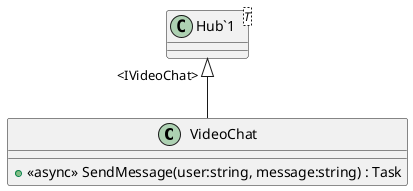 @startuml
class VideoChat {
    + <<async>> SendMessage(user:string, message:string) : Task
}
class "Hub`1"<T> {
}
"Hub`1" "<IVideoChat>" <|-- VideoChat
@enduml
